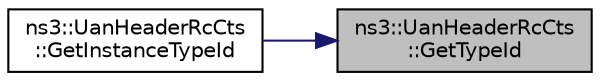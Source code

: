 digraph "ns3::UanHeaderRcCts::GetTypeId"
{
 // LATEX_PDF_SIZE
  edge [fontname="Helvetica",fontsize="10",labelfontname="Helvetica",labelfontsize="10"];
  node [fontname="Helvetica",fontsize="10",shape=record];
  rankdir="RL";
  Node1 [label="ns3::UanHeaderRcCts\l::GetTypeId",height=0.2,width=0.4,color="black", fillcolor="grey75", style="filled", fontcolor="black",tooltip="Register this type."];
  Node1 -> Node2 [dir="back",color="midnightblue",fontsize="10",style="solid",fontname="Helvetica"];
  Node2 [label="ns3::UanHeaderRcCts\l::GetInstanceTypeId",height=0.2,width=0.4,color="black", fillcolor="white", style="filled",URL="$classns3_1_1_uan_header_rc_cts.html#afb917546461f6daf25ef6bbc2483ce8e",tooltip="Get the most derived TypeId for this Object."];
}
